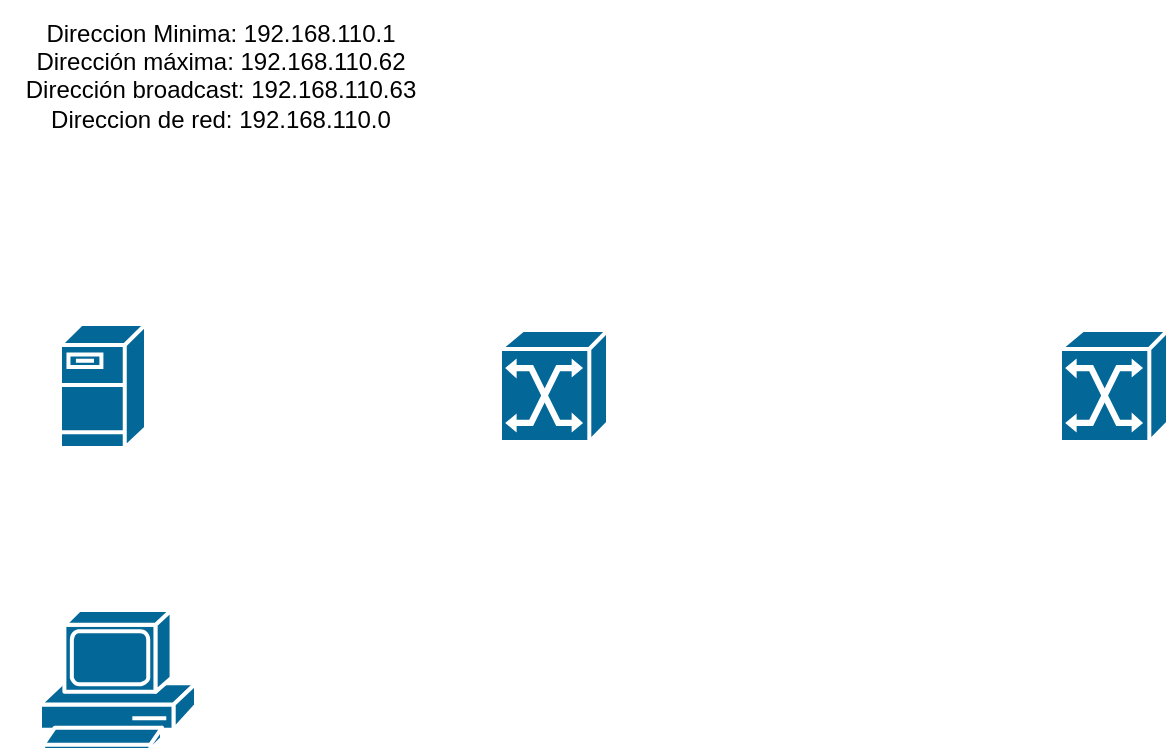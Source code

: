 <mxfile version="21.0.10" type="github">
  <diagram name="Página-1" id="2WFvyglhpR9Bf0pGd8AF">
    <mxGraphModel dx="881" dy="481" grid="1" gridSize="10" guides="1" tooltips="1" connect="1" arrows="1" fold="1" page="1" pageScale="1" pageWidth="3300" pageHeight="4681" math="0" shadow="0">
      <root>
        <mxCell id="0" />
        <mxCell id="1" parent="0" />
        <mxCell id="JLmsmzv-yBW88DDtoOKk-1" value="&lt;div&gt;Direccion Minima: 192.168.110.1&lt;/div&gt;&lt;div&gt;Dirección máxima: 192.168.110.62&lt;/div&gt;&lt;div&gt;Dirección broadcast: 192.168.110.63&lt;/div&gt;&lt;div&gt;Direccion de red: 192.168.110.0&lt;/div&gt;&lt;div&gt;&lt;br&gt;&lt;/div&gt;" style="text;html=1;align=center;verticalAlign=middle;resizable=0;points=[];autosize=1;strokeColor=none;fillColor=none;" vertex="1" parent="1">
          <mxGeometry x="30" y="45" width="220" height="90" as="geometry" />
        </mxCell>
        <mxCell id="JLmsmzv-yBW88DDtoOKk-2" value="" style="shape=mxgraph.cisco.switches.atm_switch;sketch=0;html=1;pointerEvents=1;dashed=0;fillColor=#036897;strokeColor=#ffffff;strokeWidth=2;verticalLabelPosition=bottom;verticalAlign=top;align=center;outlineConnect=0;" vertex="1" parent="1">
          <mxGeometry x="280" y="210" width="54" height="56" as="geometry" />
        </mxCell>
        <mxCell id="JLmsmzv-yBW88DDtoOKk-3" value="" style="shape=mxgraph.cisco.switches.atm_switch;sketch=0;html=1;pointerEvents=1;dashed=0;fillColor=#036897;strokeColor=#ffffff;strokeWidth=2;verticalLabelPosition=bottom;verticalAlign=top;align=center;outlineConnect=0;" vertex="1" parent="1">
          <mxGeometry x="560" y="210" width="54" height="56" as="geometry" />
        </mxCell>
        <mxCell id="JLmsmzv-yBW88DDtoOKk-4" value="" style="shape=mxgraph.cisco.servers.fileserver;sketch=0;html=1;pointerEvents=1;dashed=0;fillColor=#036897;strokeColor=#ffffff;strokeWidth=2;verticalLabelPosition=bottom;verticalAlign=top;align=center;outlineConnect=0;" vertex="1" parent="1">
          <mxGeometry x="60" y="207" width="43" height="62" as="geometry" />
        </mxCell>
        <mxCell id="JLmsmzv-yBW88DDtoOKk-5" value="" style="shape=mxgraph.cisco.computers_and_peripherals.pc;sketch=0;html=1;pointerEvents=1;dashed=0;fillColor=#036897;strokeColor=#ffffff;strokeWidth=2;verticalLabelPosition=bottom;verticalAlign=top;align=center;outlineConnect=0;" vertex="1" parent="1">
          <mxGeometry x="50" y="350" width="78" height="70" as="geometry" />
        </mxCell>
      </root>
    </mxGraphModel>
  </diagram>
</mxfile>
